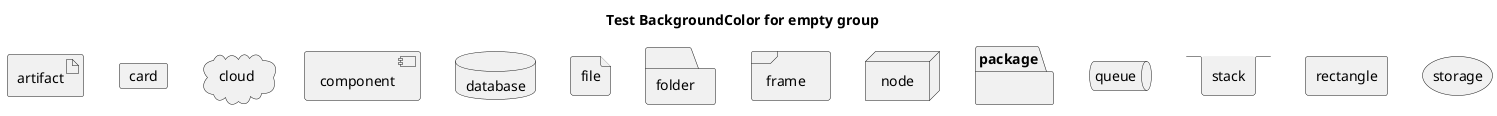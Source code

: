 {
  "sha1": "d6yreiyc8yuim5m74lelz2a1cn6yw0j",
  "insertion": {
    "when": "2024-06-01T09:03:02.608Z",
    "url": "https://forum.plantuml.net/11491/backgroundcolor-transparent-doesnt-empty-group-deployement?show=11491#q11491",
    "user": "plantuml@gmail.com"
  }
}
@startuml
skinparam BackgroundColor transparent
title Test BackgroundColor for empty group
artifact artifact {
}
card card {
}
cloud cloud {
}
component component {
}
database database {
}
file file {
}
folder folder {
}
frame frame {
}
node node {
}
package package {
}
queue queue {
}
stack stack {
}
rectangle rectangle {
}
storage storage {
}
@enduml
